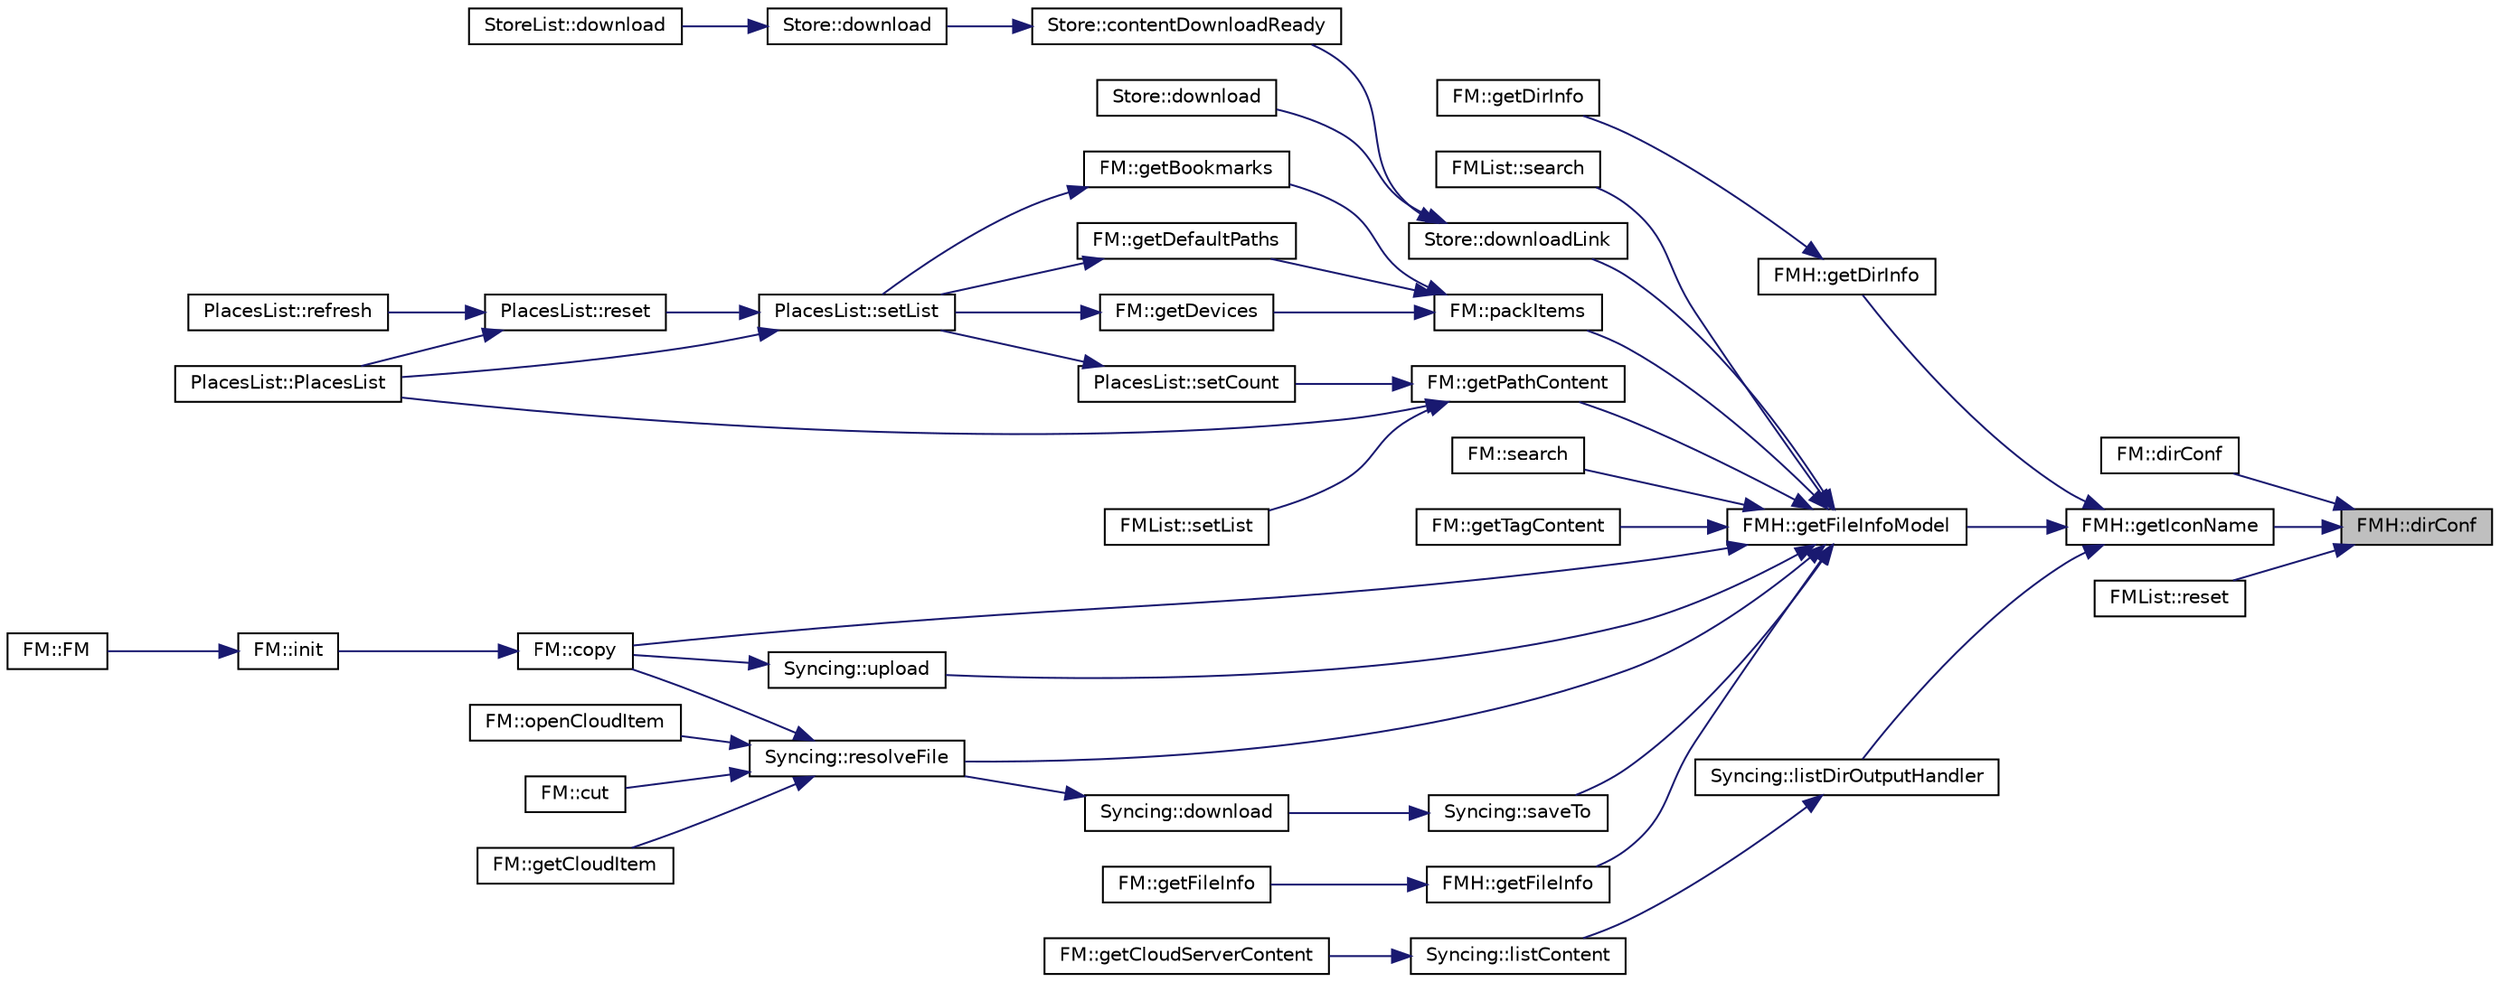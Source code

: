 digraph "FMH::dirConf"
{
 // INTERACTIVE_SVG=YES
 // LATEX_PDF_SIZE
  edge [fontname="Helvetica",fontsize="10",labelfontname="Helvetica",labelfontsize="10"];
  node [fontname="Helvetica",fontsize="10",shape=record];
  rankdir="RL";
  Node2 [label="FMH::dirConf",height=0.2,width=0.4,color="black", fillcolor="grey75", style="filled", fontcolor="black",tooltip=" "];
  Node2 -> Node3 [dir="back",color="midnightblue",fontsize="10",style="solid",fontname="Helvetica"];
  Node3 [label="FM::dirConf",height=0.2,width=0.4,color="black", fillcolor="white", style="filled",URL="$class_f_m.html#a5bab9dc3efec061a8f064308b90a4fc3",tooltip=" "];
  Node2 -> Node4 [dir="back",color="midnightblue",fontsize="10",style="solid",fontname="Helvetica"];
  Node4 [label="FMH::getIconName",height=0.2,width=0.4,color="black", fillcolor="white", style="filled",URL="$namespace_f_m_h.html#ab081b4a8e2faedbe025f94fa44113bac",tooltip=" "];
  Node4 -> Node5 [dir="back",color="midnightblue",fontsize="10",style="solid",fontname="Helvetica"];
  Node5 [label="FMH::getDirInfo",height=0.2,width=0.4,color="black", fillcolor="white", style="filled",URL="$namespace_f_m_h.html#ac20ea5f43af9d7b622ce14fbd39cb1da",tooltip=" "];
  Node5 -> Node6 [dir="back",color="midnightblue",fontsize="10",style="solid",fontname="Helvetica"];
  Node6 [label="FM::getDirInfo",height=0.2,width=0.4,color="black", fillcolor="white", style="filled",URL="$class_f_m.html#a088bc10e0d85e48e844cf3833f69c212",tooltip=" "];
  Node4 -> Node7 [dir="back",color="midnightblue",fontsize="10",style="solid",fontname="Helvetica"];
  Node7 [label="FMH::getFileInfoModel",height=0.2,width=0.4,color="black", fillcolor="white", style="filled",URL="$namespace_f_m_h.html#ac748bdab6e71b54b5817eee0ab5f63ed",tooltip=" "];
  Node7 -> Node8 [dir="back",color="midnightblue",fontsize="10",style="solid",fontname="Helvetica"];
  Node8 [label="FM::packItems",height=0.2,width=0.4,color="black", fillcolor="white", style="filled",URL="$class_f_m.html#adef3e821a8b8bea88fce75e8b7c2a265",tooltip=" "];
  Node8 -> Node9 [dir="back",color="midnightblue",fontsize="10",style="solid",fontname="Helvetica"];
  Node9 [label="FM::getBookmarks",height=0.2,width=0.4,color="black", fillcolor="white", style="filled",URL="$class_f_m.html#acbf41f8d414bedff66474a6324ecf701",tooltip=" "];
  Node9 -> Node10 [dir="back",color="midnightblue",fontsize="10",style="solid",fontname="Helvetica"];
  Node10 [label="PlacesList::setList",height=0.2,width=0.4,color="black", fillcolor="white", style="filled",URL="$class_places_list.html#a97a8a712f20cd66fe4db1dcc5a29dba2",tooltip=" "];
  Node10 -> Node11 [dir="back",color="midnightblue",fontsize="10",style="solid",fontname="Helvetica"];
  Node11 [label="PlacesList::PlacesList",height=0.2,width=0.4,color="black", fillcolor="white", style="filled",URL="$class_places_list.html#a6a5f61e12f9c72591c6d333d97f93488",tooltip=" "];
  Node10 -> Node12 [dir="back",color="midnightblue",fontsize="10",style="solid",fontname="Helvetica"];
  Node12 [label="PlacesList::reset",height=0.2,width=0.4,color="black", fillcolor="white", style="filled",URL="$class_places_list.html#ab5382f7dc4b06d050f8a932921625b73",tooltip=" "];
  Node12 -> Node11 [dir="back",color="midnightblue",fontsize="10",style="solid",fontname="Helvetica"];
  Node12 -> Node13 [dir="back",color="midnightblue",fontsize="10",style="solid",fontname="Helvetica"];
  Node13 [label="PlacesList::refresh",height=0.2,width=0.4,color="black", fillcolor="white", style="filled",URL="$class_places_list.html#adbf2759aafc3cf0e3169975238419f09",tooltip=" "];
  Node8 -> Node14 [dir="back",color="midnightblue",fontsize="10",style="solid",fontname="Helvetica"];
  Node14 [label="FM::getDefaultPaths",height=0.2,width=0.4,color="black", fillcolor="white", style="filled",URL="$class_f_m.html#ad7dfcd13bfd9f22583842cac76079d3f",tooltip=" "];
  Node14 -> Node10 [dir="back",color="midnightblue",fontsize="10",style="solid",fontname="Helvetica"];
  Node8 -> Node15 [dir="back",color="midnightblue",fontsize="10",style="solid",fontname="Helvetica"];
  Node15 [label="FM::getDevices",height=0.2,width=0.4,color="black", fillcolor="white", style="filled",URL="$class_f_m.html#af6f17df8dd5f13cdf82e6d3eeb069929",tooltip=" "];
  Node15 -> Node10 [dir="back",color="midnightblue",fontsize="10",style="solid",fontname="Helvetica"];
  Node7 -> Node16 [dir="back",color="midnightblue",fontsize="10",style="solid",fontname="Helvetica"];
  Node16 [label="FM::getPathContent",height=0.2,width=0.4,color="black", fillcolor="white", style="filled",URL="$class_f_m.html#a77bf044f9e7b8b1cec0eb4a3dcd5e526",tooltip=" "];
  Node16 -> Node11 [dir="back",color="midnightblue",fontsize="10",style="solid",fontname="Helvetica"];
  Node16 -> Node17 [dir="back",color="midnightblue",fontsize="10",style="solid",fontname="Helvetica"];
  Node17 [label="PlacesList::setCount",height=0.2,width=0.4,color="black", fillcolor="white", style="filled",URL="$class_places_list.html#a28e115db76b8e6f53158833037e5e959",tooltip=" "];
  Node17 -> Node10 [dir="back",color="midnightblue",fontsize="10",style="solid",fontname="Helvetica"];
  Node16 -> Node18 [dir="back",color="midnightblue",fontsize="10",style="solid",fontname="Helvetica"];
  Node18 [label="FMList::setList",height=0.2,width=0.4,color="black", fillcolor="white", style="filled",URL="$class_f_m_list.html#a4dba56c4c27222f874af68580d569e1a",tooltip=" "];
  Node7 -> Node19 [dir="back",color="midnightblue",fontsize="10",style="solid",fontname="Helvetica"];
  Node19 [label="FM::search",height=0.2,width=0.4,color="black", fillcolor="white", style="filled",URL="$class_f_m.html#a3833288b06c979f561e6e8dfc961a3d0",tooltip=" "];
  Node7 -> Node20 [dir="back",color="midnightblue",fontsize="10",style="solid",fontname="Helvetica"];
  Node20 [label="FM::getTagContent",height=0.2,width=0.4,color="black", fillcolor="white", style="filled",URL="$class_f_m.html#a513af099ebf3cd59c1f73ca6e4fd28ea",tooltip=" "];
  Node7 -> Node21 [dir="back",color="midnightblue",fontsize="10",style="solid",fontname="Helvetica"];
  Node21 [label="FM::copy",height=0.2,width=0.4,color="black", fillcolor="white", style="filled",URL="$class_f_m.html#ae8d94b51a8940f8a426ff0868f769f28",tooltip=" "];
  Node21 -> Node22 [dir="back",color="midnightblue",fontsize="10",style="solid",fontname="Helvetica"];
  Node22 [label="FM::init",height=0.2,width=0.4,color="black", fillcolor="white", style="filled",URL="$class_f_m.html#a2963953441035d07e786165e7fa31d27",tooltip=" "];
  Node22 -> Node23 [dir="back",color="midnightblue",fontsize="10",style="solid",fontname="Helvetica"];
  Node23 [label="FM::FM",height=0.2,width=0.4,color="black", fillcolor="white", style="filled",URL="$class_f_m.html#a407bfd40f7070f79a04386a2332ecd59",tooltip=" "];
  Node7 -> Node24 [dir="back",color="midnightblue",fontsize="10",style="solid",fontname="Helvetica"];
  Node24 [label="FMH::getFileInfo",height=0.2,width=0.4,color="black", fillcolor="white", style="filled",URL="$namespace_f_m_h.html#a68f5b060faf35b2597cb9ff82caf9d87",tooltip=" "];
  Node24 -> Node25 [dir="back",color="midnightblue",fontsize="10",style="solid",fontname="Helvetica"];
  Node25 [label="FM::getFileInfo",height=0.2,width=0.4,color="black", fillcolor="white", style="filled",URL="$class_f_m.html#a7e57cb94ade5a644cc03dd14b629bf9d",tooltip=" "];
  Node7 -> Node26 [dir="back",color="midnightblue",fontsize="10",style="solid",fontname="Helvetica"];
  Node26 [label="FMList::search",height=0.2,width=0.4,color="black", fillcolor="white", style="filled",URL="$class_f_m_list.html#a4a98c483553084a0ef11dd5b0f4dd5bf",tooltip=" "];
  Node7 -> Node27 [dir="back",color="midnightblue",fontsize="10",style="solid",fontname="Helvetica"];
  Node27 [label="Store::downloadLink",height=0.2,width=0.4,color="black", fillcolor="white", style="filled",URL="$class_store.html#a50433ec7fb0e1af311c26036918d6ca4",tooltip=" "];
  Node27 -> Node28 [dir="back",color="midnightblue",fontsize="10",style="solid",fontname="Helvetica"];
  Node28 [label="Store::contentDownloadReady",height=0.2,width=0.4,color="black", fillcolor="white", style="filled",URL="$class_store.html#a44e5bea4ec42cb655b127eab2c1b93d7",tooltip=" "];
  Node28 -> Node29 [dir="back",color="midnightblue",fontsize="10",style="solid",fontname="Helvetica"];
  Node29 [label="Store::download",height=0.2,width=0.4,color="black", fillcolor="white", style="filled",URL="$class_store.html#a68f2625dd14cd8cb7bdb7edf44976f0f",tooltip=" "];
  Node29 -> Node30 [dir="back",color="midnightblue",fontsize="10",style="solid",fontname="Helvetica"];
  Node30 [label="StoreList::download",height=0.2,width=0.4,color="black", fillcolor="white", style="filled",URL="$class_store_list.html#aebb696fb23a1ac7ba955ce23a0b72679",tooltip=" "];
  Node27 -> Node31 [dir="back",color="midnightblue",fontsize="10",style="solid",fontname="Helvetica"];
  Node31 [label="Store::download",height=0.2,width=0.4,color="black", fillcolor="white", style="filled",URL="$class_store.html#a36cdf707d924249d95498fe427848971",tooltip=" "];
  Node7 -> Node32 [dir="back",color="midnightblue",fontsize="10",style="solid",fontname="Helvetica"];
  Node32 [label="Syncing::upload",height=0.2,width=0.4,color="black", fillcolor="white", style="filled",URL="$class_syncing.html#a9faa666c33d7ea762b127eb03cb971d6",tooltip=" "];
  Node32 -> Node21 [dir="back",color="midnightblue",fontsize="10",style="solid",fontname="Helvetica"];
  Node7 -> Node33 [dir="back",color="midnightblue",fontsize="10",style="solid",fontname="Helvetica"];
  Node33 [label="Syncing::saveTo",height=0.2,width=0.4,color="black", fillcolor="white", style="filled",URL="$class_syncing.html#a6895a00ea0d4b07e52edb32fcd78a7ad",tooltip=" "];
  Node33 -> Node34 [dir="back",color="midnightblue",fontsize="10",style="solid",fontname="Helvetica"];
  Node34 [label="Syncing::download",height=0.2,width=0.4,color="black", fillcolor="white", style="filled",URL="$class_syncing.html#af5390b477d45fcb310b32c3630e94518",tooltip=" "];
  Node34 -> Node35 [dir="back",color="midnightblue",fontsize="10",style="solid",fontname="Helvetica"];
  Node35 [label="Syncing::resolveFile",height=0.2,width=0.4,color="black", fillcolor="white", style="filled",URL="$class_syncing.html#af94159401c69e757e0e6f944a97153a8",tooltip=" "];
  Node35 -> Node21 [dir="back",color="midnightblue",fontsize="10",style="solid",fontname="Helvetica"];
  Node35 -> Node36 [dir="back",color="midnightblue",fontsize="10",style="solid",fontname="Helvetica"];
  Node36 [label="FM::cut",height=0.2,width=0.4,color="black", fillcolor="white", style="filled",URL="$class_f_m.html#a60f1c002743270a0b38f445b3e60b521",tooltip=" "];
  Node35 -> Node37 [dir="back",color="midnightblue",fontsize="10",style="solid",fontname="Helvetica"];
  Node37 [label="FM::getCloudItem",height=0.2,width=0.4,color="black", fillcolor="white", style="filled",URL="$class_f_m.html#a6055df8227bace777bac28ece56063da",tooltip=" "];
  Node35 -> Node38 [dir="back",color="midnightblue",fontsize="10",style="solid",fontname="Helvetica"];
  Node38 [label="FM::openCloudItem",height=0.2,width=0.4,color="black", fillcolor="white", style="filled",URL="$class_f_m.html#a974c2e72aadee56b97ce505f33e3d190",tooltip=" "];
  Node7 -> Node35 [dir="back",color="midnightblue",fontsize="10",style="solid",fontname="Helvetica"];
  Node4 -> Node39 [dir="back",color="midnightblue",fontsize="10",style="solid",fontname="Helvetica"];
  Node39 [label="Syncing::listDirOutputHandler",height=0.2,width=0.4,color="black", fillcolor="white", style="filled",URL="$class_syncing.html#a5c67f1250fd3e91ada19e5e1674dd330",tooltip=" "];
  Node39 -> Node40 [dir="back",color="midnightblue",fontsize="10",style="solid",fontname="Helvetica"];
  Node40 [label="Syncing::listContent",height=0.2,width=0.4,color="black", fillcolor="white", style="filled",URL="$class_syncing.html#adf26128a6d484c9b2caf7f54eba2f47e",tooltip=" "];
  Node40 -> Node41 [dir="back",color="midnightblue",fontsize="10",style="solid",fontname="Helvetica"];
  Node41 [label="FM::getCloudServerContent",height=0.2,width=0.4,color="black", fillcolor="white", style="filled",URL="$class_f_m.html#a251a786a765e4e16e538490f14b60da7",tooltip=" "];
  Node2 -> Node42 [dir="back",color="midnightblue",fontsize="10",style="solid",fontname="Helvetica"];
  Node42 [label="FMList::reset",height=0.2,width=0.4,color="black", fillcolor="white", style="filled",URL="$class_f_m_list.html#a1ba3996414718520868e719fb9c4999d",tooltip=" "];
}

